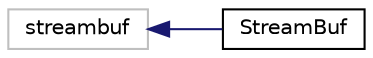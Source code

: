 digraph "类继承关系图"
{
  edge [fontname="Helvetica",fontsize="10",labelfontname="Helvetica",labelfontsize="10"];
  node [fontname="Helvetica",fontsize="10",shape=record];
  rankdir="LR";
  Node484 [label="streambuf",height=0.2,width=0.4,color="grey75", fillcolor="white", style="filled"];
  Node484 -> Node0 [dir="back",color="midnightblue",fontsize="10",style="solid",fontname="Helvetica"];
  Node0 [label="StreamBuf",height=0.2,width=0.4,color="black", fillcolor="white", style="filled",URL="$class_stream_buf.html"];
}
